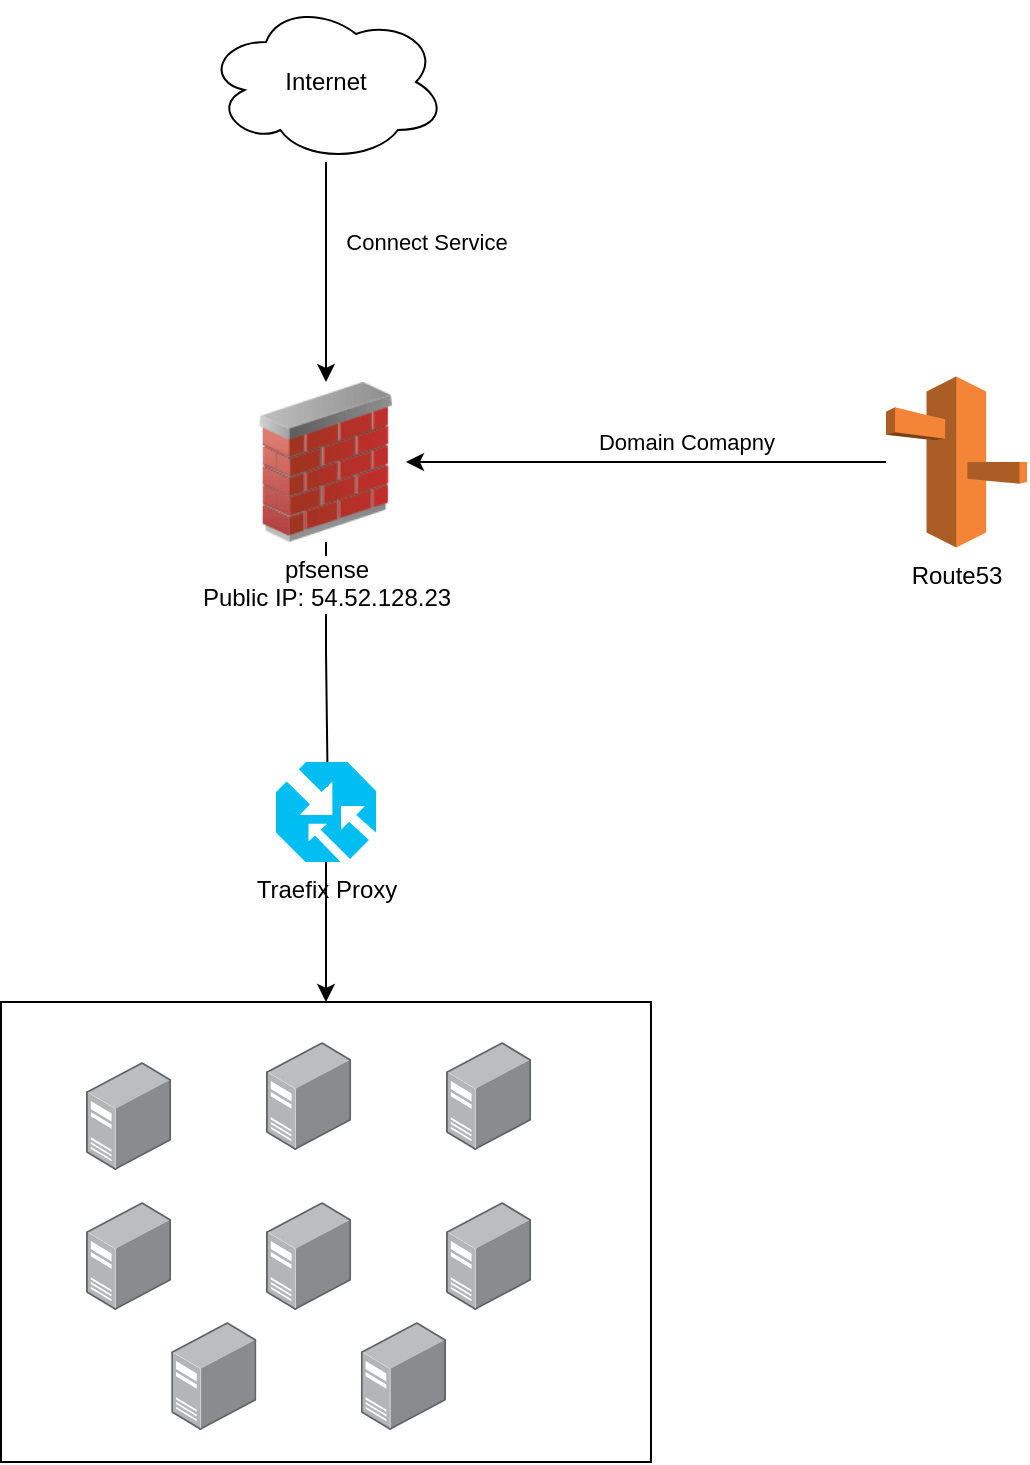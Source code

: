 <mxfile version="21.7.5" type="device">
  <diagram name="Trang-1" id="K3vS8f-flWUlAkivX0Ez">
    <mxGraphModel dx="1687" dy="882" grid="1" gridSize="10" guides="1" tooltips="1" connect="1" arrows="1" fold="1" page="1" pageScale="1" pageWidth="827" pageHeight="1169" math="0" shadow="0">
      <root>
        <mxCell id="0" />
        <mxCell id="1" parent="0" />
        <mxCell id="kRtKJwxCEREDIgg22QSK-3" style="edgeStyle=orthogonalEdgeStyle;rounded=0;orthogonalLoop=1;jettySize=auto;html=1;" edge="1" parent="1" source="kRtKJwxCEREDIgg22QSK-1" target="kRtKJwxCEREDIgg22QSK-2">
          <mxGeometry relative="1" as="geometry" />
        </mxCell>
        <mxCell id="kRtKJwxCEREDIgg22QSK-7" value="Connect Service" style="edgeLabel;html=1;align=center;verticalAlign=middle;resizable=0;points=[];" vertex="1" connectable="0" parent="kRtKJwxCEREDIgg22QSK-3">
          <mxGeometry x="-0.364" y="2" relative="1" as="geometry">
            <mxPoint x="48" y="5" as="offset" />
          </mxGeometry>
        </mxCell>
        <mxCell id="kRtKJwxCEREDIgg22QSK-1" value="Internet" style="ellipse;shape=cloud;whiteSpace=wrap;html=1;" vertex="1" parent="1">
          <mxGeometry x="340" y="120" width="120" height="80" as="geometry" />
        </mxCell>
        <mxCell id="kRtKJwxCEREDIgg22QSK-10" style="edgeStyle=orthogonalEdgeStyle;rounded=0;orthogonalLoop=1;jettySize=auto;html=1;entryX=0.517;entryY=0.25;entryDx=0;entryDy=0;entryPerimeter=0;" edge="1" parent="1" source="kRtKJwxCEREDIgg22QSK-2" target="kRtKJwxCEREDIgg22QSK-9">
          <mxGeometry relative="1" as="geometry" />
        </mxCell>
        <mxCell id="kRtKJwxCEREDIgg22QSK-2" value="pfsense&lt;br&gt;Public IP: 54.52.128.23" style="image;html=1;image=img/lib/clip_art/networking/Firewall_02_128x128.png" vertex="1" parent="1">
          <mxGeometry x="360" y="310" width="80" height="80" as="geometry" />
        </mxCell>
        <mxCell id="kRtKJwxCEREDIgg22QSK-6" style="edgeStyle=orthogonalEdgeStyle;rounded=0;orthogonalLoop=1;jettySize=auto;html=1;" edge="1" parent="1" source="kRtKJwxCEREDIgg22QSK-5" target="kRtKJwxCEREDIgg22QSK-2">
          <mxGeometry relative="1" as="geometry" />
        </mxCell>
        <mxCell id="kRtKJwxCEREDIgg22QSK-8" value="Domain Comapny" style="edgeLabel;html=1;align=center;verticalAlign=middle;resizable=0;points=[];" vertex="1" connectable="0" parent="kRtKJwxCEREDIgg22QSK-6">
          <mxGeometry x="-0.202" y="1" relative="1" as="geometry">
            <mxPoint x="-4" y="-11" as="offset" />
          </mxGeometry>
        </mxCell>
        <mxCell id="kRtKJwxCEREDIgg22QSK-5" value="Route53" style="outlineConnect=0;dashed=0;verticalLabelPosition=bottom;verticalAlign=top;align=center;html=1;shape=mxgraph.aws3.route_53;fillColor=#F58536;gradientColor=none;" vertex="1" parent="1">
          <mxGeometry x="680" y="307.25" width="70.5" height="85.5" as="geometry" />
        </mxCell>
        <mxCell id="kRtKJwxCEREDIgg22QSK-18" style="edgeStyle=orthogonalEdgeStyle;rounded=0;orthogonalLoop=1;jettySize=auto;html=1;entryX=0.5;entryY=0;entryDx=0;entryDy=0;" edge="1" parent="1" source="kRtKJwxCEREDIgg22QSK-9" target="kRtKJwxCEREDIgg22QSK-17">
          <mxGeometry relative="1" as="geometry" />
        </mxCell>
        <mxCell id="kRtKJwxCEREDIgg22QSK-9" value="Traefix Proxy" style="verticalLabelPosition=bottom;html=1;verticalAlign=top;align=center;strokeColor=none;fillColor=#00BEF2;shape=mxgraph.azure.traffic_manager;pointerEvents=1;" vertex="1" parent="1">
          <mxGeometry x="375" y="500" width="50" height="50" as="geometry" />
        </mxCell>
        <mxCell id="kRtKJwxCEREDIgg22QSK-11" value="" style="image;points=[];aspect=fixed;html=1;align=center;shadow=0;dashed=0;image=img/lib/allied_telesis/computer_and_terminals/Server_Desktop.svg;" vertex="1" parent="1">
          <mxGeometry x="460" y="640" width="42.6" height="54" as="geometry" />
        </mxCell>
        <mxCell id="kRtKJwxCEREDIgg22QSK-12" value="" style="image;points=[];aspect=fixed;html=1;align=center;shadow=0;dashed=0;image=img/lib/allied_telesis/computer_and_terminals/Server_Desktop.svg;" vertex="1" parent="1">
          <mxGeometry x="280" y="720" width="42.6" height="54" as="geometry" />
        </mxCell>
        <mxCell id="kRtKJwxCEREDIgg22QSK-13" value="" style="image;points=[];aspect=fixed;html=1;align=center;shadow=0;dashed=0;image=img/lib/allied_telesis/computer_and_terminals/Server_Desktop.svg;" vertex="1" parent="1">
          <mxGeometry x="370" y="720" width="42.6" height="54" as="geometry" />
        </mxCell>
        <mxCell id="kRtKJwxCEREDIgg22QSK-17" value="" style="rounded=0;whiteSpace=wrap;html=1;fillColor=none;" vertex="1" parent="1">
          <mxGeometry x="237.5" y="620" width="325" height="230" as="geometry" />
        </mxCell>
        <mxCell id="kRtKJwxCEREDIgg22QSK-14" value="" style="image;points=[];aspect=fixed;html=1;align=center;shadow=0;dashed=0;image=img/lib/allied_telesis/computer_and_terminals/Server_Desktop.svg;" vertex="1" parent="1">
          <mxGeometry x="460" y="720" width="42.6" height="54" as="geometry" />
        </mxCell>
        <mxCell id="kRtKJwxCEREDIgg22QSK-15" value="" style="image;points=[];aspect=fixed;html=1;align=center;shadow=0;dashed=0;image=img/lib/allied_telesis/computer_and_terminals/Server_Desktop.svg;" vertex="1" parent="1">
          <mxGeometry x="370" y="640" width="42.6" height="54" as="geometry" />
        </mxCell>
        <mxCell id="kRtKJwxCEREDIgg22QSK-16" value="" style="image;points=[];aspect=fixed;html=1;align=center;shadow=0;dashed=0;image=img/lib/allied_telesis/computer_and_terminals/Server_Desktop.svg;" vertex="1" parent="1">
          <mxGeometry x="280" y="650" width="42.6" height="54" as="geometry" />
        </mxCell>
        <mxCell id="kRtKJwxCEREDIgg22QSK-19" value="" style="image;points=[];aspect=fixed;html=1;align=center;shadow=0;dashed=0;image=img/lib/allied_telesis/computer_and_terminals/Server_Desktop.svg;" vertex="1" parent="1">
          <mxGeometry x="322.6" y="780" width="42.6" height="54" as="geometry" />
        </mxCell>
        <mxCell id="kRtKJwxCEREDIgg22QSK-20" value="" style="image;points=[];aspect=fixed;html=1;align=center;shadow=0;dashed=0;image=img/lib/allied_telesis/computer_and_terminals/Server_Desktop.svg;" vertex="1" parent="1">
          <mxGeometry x="417.4" y="780" width="42.6" height="54" as="geometry" />
        </mxCell>
      </root>
    </mxGraphModel>
  </diagram>
</mxfile>
